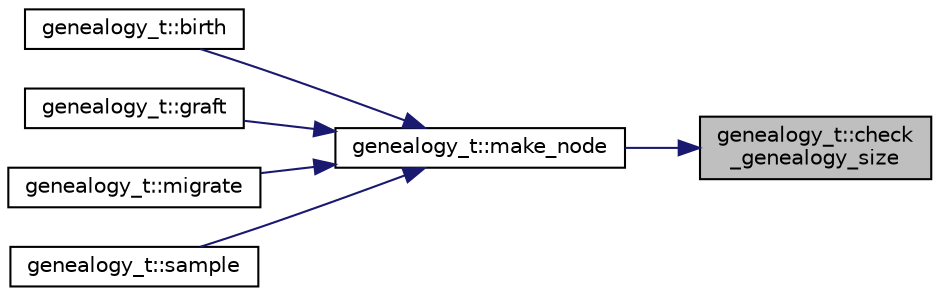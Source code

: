 digraph "genealogy_t::check_genealogy_size"
{
 // LATEX_PDF_SIZE
  edge [fontname="Helvetica",fontsize="10",labelfontname="Helvetica",labelfontsize="10"];
  node [fontname="Helvetica",fontsize="10",shape=record];
  rankdir="RL";
  Node1 [label="genealogy_t::check\l_genealogy_size",height=0.2,width=0.4,color="black", fillcolor="grey75", style="filled", fontcolor="black",tooltip=" "];
  Node1 -> Node2 [dir="back",color="midnightblue",fontsize="10",style="solid",fontname="Helvetica"];
  Node2 [label="genealogy_t::make_node",height=0.2,width=0.4,color="black", fillcolor="white", style="filled",URL="$classgenealogy__t.html#a29db3270bcc329ea024d1dd5bdf2251d",tooltip=" "];
  Node2 -> Node3 [dir="back",color="midnightblue",fontsize="10",style="solid",fontname="Helvetica"];
  Node3 [label="genealogy_t::birth",height=0.2,width=0.4,color="black", fillcolor="white", style="filled",URL="$classgenealogy__t.html#a36b201488ebd7d7464885cf4651576fe",tooltip="birth into deme d"];
  Node2 -> Node4 [dir="back",color="midnightblue",fontsize="10",style="solid",fontname="Helvetica"];
  Node4 [label="genealogy_t::graft",height=0.2,width=0.4,color="black", fillcolor="white", style="filled",URL="$classgenealogy__t.html#ada7968e07a957d1c6b55da9e68133366",tooltip="graft a new lineage into deme d"];
  Node2 -> Node5 [dir="back",color="midnightblue",fontsize="10",style="solid",fontname="Helvetica"];
  Node5 [label="genealogy_t::migrate",height=0.2,width=0.4,color="black", fillcolor="white", style="filled",URL="$classgenealogy__t.html#ac72fa260845cb9f95ddf6814e978e122",tooltip="movement into deme d"];
  Node2 -> Node6 [dir="back",color="midnightblue",fontsize="10",style="solid",fontname="Helvetica"];
  Node6 [label="genealogy_t::sample",height=0.2,width=0.4,color="black", fillcolor="white", style="filled",URL="$classgenealogy__t.html#a47fa3b85b66c8241a1e6217113077534",tooltip="insert a sample node"];
}
